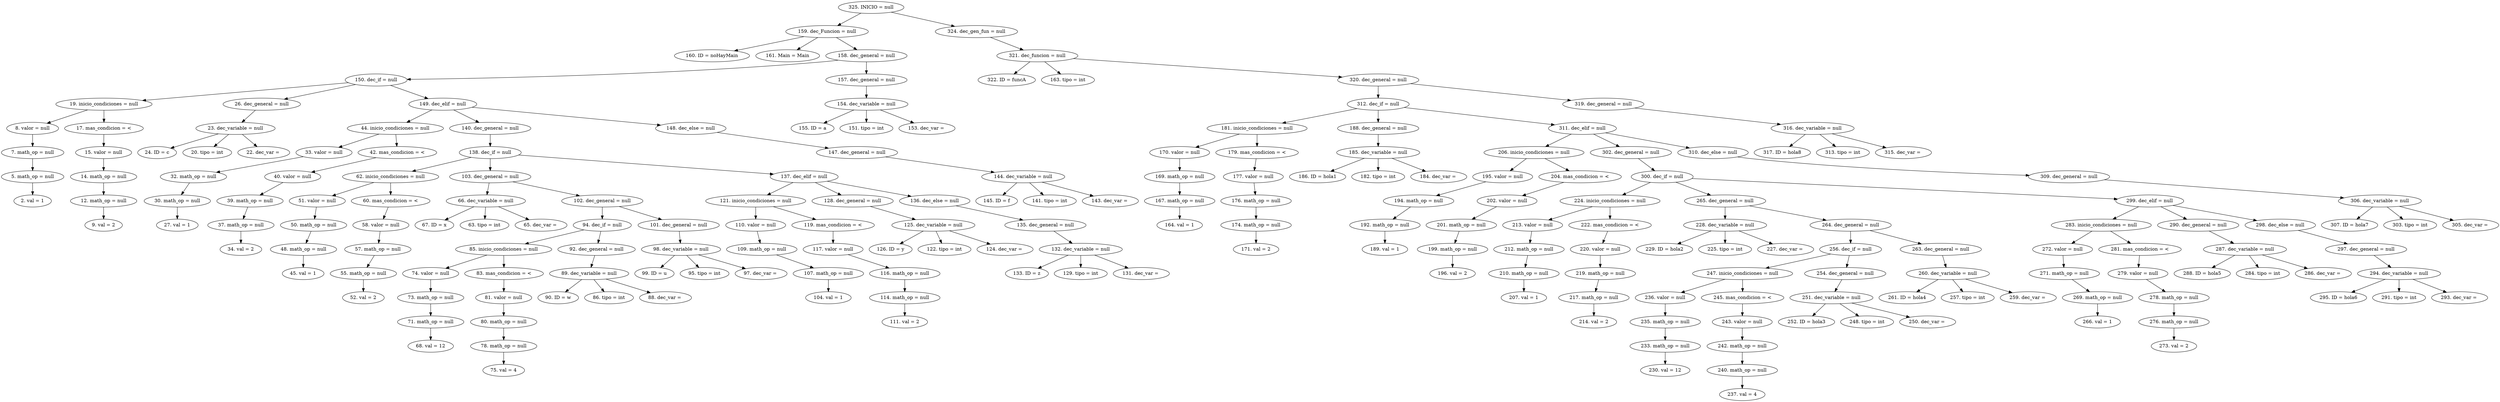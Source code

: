 digraph G {
"325. INICIO = null"->"159. dec_Funcion = null"
"159. dec_Funcion = null"->"160. ID = noHayMain"
"159. dec_Funcion = null"->"161. Main = Main"
"159. dec_Funcion = null"->"158. dec_general = null"
"158. dec_general = null"->"150. dec_if = null"
"150. dec_if = null"->"19. inicio_condiciones = null"
"19. inicio_condiciones = null"->"8. valor = null"
"8. valor = null"->"7. math_op = null"
"7. math_op = null"->"5. math_op = null"
"5. math_op = null"->"2. val = 1"
"19. inicio_condiciones = null"->"17. mas_condicion = <"
"17. mas_condicion = <"->"15. valor = null"
"15. valor = null"->"14. math_op = null"
"14. math_op = null"->"12. math_op = null"
"12. math_op = null"->"9. val = 2"
"150. dec_if = null"->"26. dec_general = null"
"26. dec_general = null"->"23. dec_variable = null"
"23. dec_variable = null"->"24. ID = c"
"23. dec_variable = null"->"20. tipo = int"
"23. dec_variable = null"->"22. dec_var = "
"150. dec_if = null"->"149. dec_elif = null"
"149. dec_elif = null"->"44. inicio_condiciones = null"
"44. inicio_condiciones = null"->"33. valor = null"
"33. valor = null"->"32. math_op = null"
"32. math_op = null"->"30. math_op = null"
"30. math_op = null"->"27. val = 1"
"44. inicio_condiciones = null"->"42. mas_condicion = <"
"42. mas_condicion = <"->"40. valor = null"
"40. valor = null"->"39. math_op = null"
"39. math_op = null"->"37. math_op = null"
"37. math_op = null"->"34. val = 2"
"149. dec_elif = null"->"140. dec_general = null"
"140. dec_general = null"->"138. dec_if = null"
"138. dec_if = null"->"62. inicio_condiciones = null"
"62. inicio_condiciones = null"->"51. valor = null"
"51. valor = null"->"50. math_op = null"
"50. math_op = null"->"48. math_op = null"
"48. math_op = null"->"45. val = 1"
"62. inicio_condiciones = null"->"60. mas_condicion = <"
"60. mas_condicion = <"->"58. valor = null"
"58. valor = null"->"57. math_op = null"
"57. math_op = null"->"55. math_op = null"
"55. math_op = null"->"52. val = 2"
"138. dec_if = null"->"103. dec_general = null"
"103. dec_general = null"->"66. dec_variable = null"
"66. dec_variable = null"->"67. ID = x"
"66. dec_variable = null"->"63. tipo = int"
"66. dec_variable = null"->"65. dec_var = "
"103. dec_general = null"->"102. dec_general = null"
"102. dec_general = null"->"94. dec_if = null"
"94. dec_if = null"->"85. inicio_condiciones = null"
"85. inicio_condiciones = null"->"74. valor = null"
"74. valor = null"->"73. math_op = null"
"73. math_op = null"->"71. math_op = null"
"71. math_op = null"->"68. val = 12"
"85. inicio_condiciones = null"->"83. mas_condicion = <"
"83. mas_condicion = <"->"81. valor = null"
"81. valor = null"->"80. math_op = null"
"80. math_op = null"->"78. math_op = null"
"78. math_op = null"->"75. val = 4"
"94. dec_if = null"->"92. dec_general = null"
"92. dec_general = null"->"89. dec_variable = null"
"89. dec_variable = null"->"90. ID = w"
"89. dec_variable = null"->"86. tipo = int"
"89. dec_variable = null"->"88. dec_var = "
"102. dec_general = null"->"101. dec_general = null"
"101. dec_general = null"->"98. dec_variable = null"
"98. dec_variable = null"->"99. ID = u"
"98. dec_variable = null"->"95. tipo = int"
"98. dec_variable = null"->"97. dec_var = "
"138. dec_if = null"->"137. dec_elif = null"
"137. dec_elif = null"->"121. inicio_condiciones = null"
"121. inicio_condiciones = null"->"110. valor = null"
"110. valor = null"->"109. math_op = null"
"109. math_op = null"->"107. math_op = null"
"107. math_op = null"->"104. val = 1"
"121. inicio_condiciones = null"->"119. mas_condicion = <"
"119. mas_condicion = <"->"117. valor = null"
"117. valor = null"->"116. math_op = null"
"116. math_op = null"->"114. math_op = null"
"114. math_op = null"->"111. val = 2"
"137. dec_elif = null"->"128. dec_general = null"
"128. dec_general = null"->"125. dec_variable = null"
"125. dec_variable = null"->"126. ID = y"
"125. dec_variable = null"->"122. tipo = int"
"125. dec_variable = null"->"124. dec_var = "
"137. dec_elif = null"->"136. dec_else = null"
"136. dec_else = null"->"135. dec_general = null"
"135. dec_general = null"->"132. dec_variable = null"
"132. dec_variable = null"->"133. ID = z"
"132. dec_variable = null"->"129. tipo = int"
"132. dec_variable = null"->"131. dec_var = "
"149. dec_elif = null"->"148. dec_else = null"
"148. dec_else = null"->"147. dec_general = null"
"147. dec_general = null"->"144. dec_variable = null"
"144. dec_variable = null"->"145. ID = f"
"144. dec_variable = null"->"141. tipo = int"
"144. dec_variable = null"->"143. dec_var = "
"158. dec_general = null"->"157. dec_general = null"
"157. dec_general = null"->"154. dec_variable = null"
"154. dec_variable = null"->"155. ID = a"
"154. dec_variable = null"->"151. tipo = int"
"154. dec_variable = null"->"153. dec_var = "
"325. INICIO = null"->"324. dec_gen_fun = null"
"324. dec_gen_fun = null"->"321. dec_funcion = null"
"321. dec_funcion = null"->"322. ID = funcA"
"321. dec_funcion = null"->"163. tipo = int"
"321. dec_funcion = null"->"320. dec_general = null"
"320. dec_general = null"->"312. dec_if = null"
"312. dec_if = null"->"181. inicio_condiciones = null"
"181. inicio_condiciones = null"->"170. valor = null"
"170. valor = null"->"169. math_op = null"
"169. math_op = null"->"167. math_op = null"
"167. math_op = null"->"164. val = 1"
"181. inicio_condiciones = null"->"179. mas_condicion = <"
"179. mas_condicion = <"->"177. valor = null"
"177. valor = null"->"176. math_op = null"
"176. math_op = null"->"174. math_op = null"
"174. math_op = null"->"171. val = 2"
"312. dec_if = null"->"188. dec_general = null"
"188. dec_general = null"->"185. dec_variable = null"
"185. dec_variable = null"->"186. ID = hola1"
"185. dec_variable = null"->"182. tipo = int"
"185. dec_variable = null"->"184. dec_var = "
"312. dec_if = null"->"311. dec_elif = null"
"311. dec_elif = null"->"206. inicio_condiciones = null"
"206. inicio_condiciones = null"->"195. valor = null"
"195. valor = null"->"194. math_op = null"
"194. math_op = null"->"192. math_op = null"
"192. math_op = null"->"189. val = 1"
"206. inicio_condiciones = null"->"204. mas_condicion = <"
"204. mas_condicion = <"->"202. valor = null"
"202. valor = null"->"201. math_op = null"
"201. math_op = null"->"199. math_op = null"
"199. math_op = null"->"196. val = 2"
"311. dec_elif = null"->"302. dec_general = null"
"302. dec_general = null"->"300. dec_if = null"
"300. dec_if = null"->"224. inicio_condiciones = null"
"224. inicio_condiciones = null"->"213. valor = null"
"213. valor = null"->"212. math_op = null"
"212. math_op = null"->"210. math_op = null"
"210. math_op = null"->"207. val = 1"
"224. inicio_condiciones = null"->"222. mas_condicion = <"
"222. mas_condicion = <"->"220. valor = null"
"220. valor = null"->"219. math_op = null"
"219. math_op = null"->"217. math_op = null"
"217. math_op = null"->"214. val = 2"
"300. dec_if = null"->"265. dec_general = null"
"265. dec_general = null"->"228. dec_variable = null"
"228. dec_variable = null"->"229. ID = hola2"
"228. dec_variable = null"->"225. tipo = int"
"228. dec_variable = null"->"227. dec_var = "
"265. dec_general = null"->"264. dec_general = null"
"264. dec_general = null"->"256. dec_if = null"
"256. dec_if = null"->"247. inicio_condiciones = null"
"247. inicio_condiciones = null"->"236. valor = null"
"236. valor = null"->"235. math_op = null"
"235. math_op = null"->"233. math_op = null"
"233. math_op = null"->"230. val = 12"
"247. inicio_condiciones = null"->"245. mas_condicion = <"
"245. mas_condicion = <"->"243. valor = null"
"243. valor = null"->"242. math_op = null"
"242. math_op = null"->"240. math_op = null"
"240. math_op = null"->"237. val = 4"
"256. dec_if = null"->"254. dec_general = null"
"254. dec_general = null"->"251. dec_variable = null"
"251. dec_variable = null"->"252. ID = hola3"
"251. dec_variable = null"->"248. tipo = int"
"251. dec_variable = null"->"250. dec_var = "
"264. dec_general = null"->"263. dec_general = null"
"263. dec_general = null"->"260. dec_variable = null"
"260. dec_variable = null"->"261. ID = hola4"
"260. dec_variable = null"->"257. tipo = int"
"260. dec_variable = null"->"259. dec_var = "
"300. dec_if = null"->"299. dec_elif = null"
"299. dec_elif = null"->"283. inicio_condiciones = null"
"283. inicio_condiciones = null"->"272. valor = null"
"272. valor = null"->"271. math_op = null"
"271. math_op = null"->"269. math_op = null"
"269. math_op = null"->"266. val = 1"
"283. inicio_condiciones = null"->"281. mas_condicion = <"
"281. mas_condicion = <"->"279. valor = null"
"279. valor = null"->"278. math_op = null"
"278. math_op = null"->"276. math_op = null"
"276. math_op = null"->"273. val = 2"
"299. dec_elif = null"->"290. dec_general = null"
"290. dec_general = null"->"287. dec_variable = null"
"287. dec_variable = null"->"288. ID = hola5"
"287. dec_variable = null"->"284. tipo = int"
"287. dec_variable = null"->"286. dec_var = "
"299. dec_elif = null"->"298. dec_else = null"
"298. dec_else = null"->"297. dec_general = null"
"297. dec_general = null"->"294. dec_variable = null"
"294. dec_variable = null"->"295. ID = hola6"
"294. dec_variable = null"->"291. tipo = int"
"294. dec_variable = null"->"293. dec_var = "
"311. dec_elif = null"->"310. dec_else = null"
"310. dec_else = null"->"309. dec_general = null"
"309. dec_general = null"->"306. dec_variable = null"
"306. dec_variable = null"->"307. ID = hola7"
"306. dec_variable = null"->"303. tipo = int"
"306. dec_variable = null"->"305. dec_var = "
"320. dec_general = null"->"319. dec_general = null"
"319. dec_general = null"->"316. dec_variable = null"
"316. dec_variable = null"->"317. ID = hola8"
"316. dec_variable = null"->"313. tipo = int"
"316. dec_variable = null"->"315. dec_var = "


}

